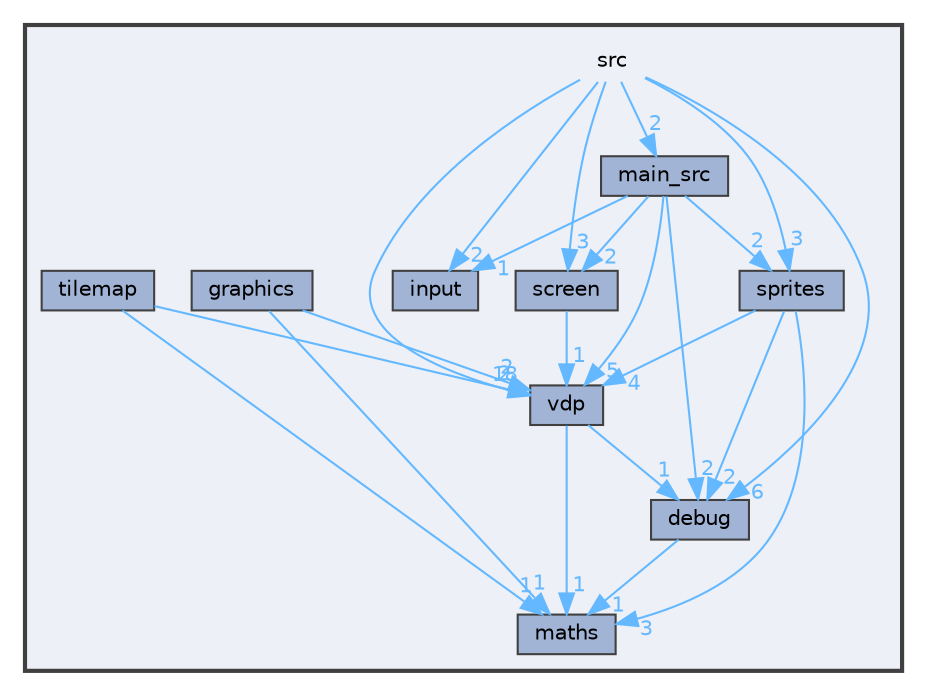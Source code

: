 digraph "src"
{
 // LATEX_PDF_SIZE
  bgcolor="transparent";
  edge [fontname=Helvetica,fontsize=10,labelfontname=Helvetica,labelfontsize=10];
  node [fontname=Helvetica,fontsize=10,shape=box,height=0.2,width=0.4];
  compound=true
  subgraph clusterdir_68267d1309a1af8e8297ef4c3efbcdba {
    graph [ bgcolor="#edf0f7", pencolor="grey25", label="", fontname=Helvetica,fontsize=10 style="filled,bold", URL="dir_68267d1309a1af8e8297ef4c3efbcdba.html",tooltip=""]
    dir_68267d1309a1af8e8297ef4c3efbcdba [shape=plaintext, label="src"];
  dir_44d5bc2300862405dbe586a8cb303c4f [label="debug", fillcolor="#a2b4d6", color="grey25", style="filled", URL="dir_44d5bc2300862405dbe586a8cb303c4f.html",tooltip=""];
  dir_560415a5d2bc4999842279f4fc1debef [label="graphics", fillcolor="#a2b4d6", color="grey25", style="filled", URL="dir_560415a5d2bc4999842279f4fc1debef.html",tooltip=""];
  dir_d365e15d984c8d0205117ee0c40d6716 [label="input", fillcolor="#a2b4d6", color="grey25", style="filled", URL="dir_d365e15d984c8d0205117ee0c40d6716.html",tooltip=""];
  dir_a15fe2aee03495fb641880f48888bd51 [label="main_src", fillcolor="#a2b4d6", color="grey25", style="filled", URL="dir_a15fe2aee03495fb641880f48888bd51.html",tooltip=""];
  dir_faad1d323dbeb8fa5608a69643a716c1 [label="maths", fillcolor="#a2b4d6", color="grey25", style="filled", URL="dir_faad1d323dbeb8fa5608a69643a716c1.html",tooltip=""];
  dir_6d206338494290d33f3362146a903c8a [label="screen", fillcolor="#a2b4d6", color="grey25", style="filled", URL="dir_6d206338494290d33f3362146a903c8a.html",tooltip=""];
  dir_ab1f59485a986c2b15b77f5b461afb35 [label="sprites", fillcolor="#a2b4d6", color="grey25", style="filled", URL="dir_ab1f59485a986c2b15b77f5b461afb35.html",tooltip=""];
  dir_9793949d0833c95fbdc7098b67fac412 [label="tilemap", fillcolor="#a2b4d6", color="grey25", style="filled", URL="dir_9793949d0833c95fbdc7098b67fac412.html",tooltip=""];
  dir_bb06c01e0dbaf610f6bc2d7872b59666 [label="vdp", fillcolor="#a2b4d6", color="grey25", style="filled", URL="dir_bb06c01e0dbaf610f6bc2d7872b59666.html",tooltip=""];
  }
  dir_68267d1309a1af8e8297ef4c3efbcdba->dir_44d5bc2300862405dbe586a8cb303c4f [headlabel="6", labeldistance=1.5 headhref="dir_000009_000000.html" href="dir_000009_000000.html" color="steelblue1" fontcolor="steelblue1"];
  dir_68267d1309a1af8e8297ef4c3efbcdba->dir_6d206338494290d33f3362146a903c8a [headlabel="3", labeldistance=1.5 headhref="dir_000009_000007.html" href="dir_000009_000007.html" color="steelblue1" fontcolor="steelblue1"];
  dir_68267d1309a1af8e8297ef4c3efbcdba->dir_a15fe2aee03495fb641880f48888bd51 [headlabel="2", labeldistance=1.5 headhref="dir_000009_000004.html" href="dir_000009_000004.html" color="steelblue1" fontcolor="steelblue1"];
  dir_68267d1309a1af8e8297ef4c3efbcdba->dir_ab1f59485a986c2b15b77f5b461afb35 [headlabel="3", labeldistance=1.5 headhref="dir_000009_000008.html" href="dir_000009_000008.html" color="steelblue1" fontcolor="steelblue1"];
  dir_68267d1309a1af8e8297ef4c3efbcdba->dir_bb06c01e0dbaf610f6bc2d7872b59666 [headlabel="18", labeldistance=1.5 headhref="dir_000009_000011.html" href="dir_000009_000011.html" color="steelblue1" fontcolor="steelblue1"];
  dir_68267d1309a1af8e8297ef4c3efbcdba->dir_d365e15d984c8d0205117ee0c40d6716 [headlabel="2", labeldistance=1.5 headhref="dir_000009_000003.html" href="dir_000009_000003.html" color="steelblue1" fontcolor="steelblue1"];
  dir_44d5bc2300862405dbe586a8cb303c4f->dir_faad1d323dbeb8fa5608a69643a716c1 [headlabel="1", labeldistance=1.5 headhref="dir_000000_000005.html" href="dir_000000_000005.html" color="steelblue1" fontcolor="steelblue1"];
  dir_560415a5d2bc4999842279f4fc1debef->dir_bb06c01e0dbaf610f6bc2d7872b59666 [headlabel="2", labeldistance=1.5 headhref="dir_000002_000011.html" href="dir_000002_000011.html" color="steelblue1" fontcolor="steelblue1"];
  dir_560415a5d2bc4999842279f4fc1debef->dir_faad1d323dbeb8fa5608a69643a716c1 [headlabel="1", labeldistance=1.5 headhref="dir_000002_000005.html" href="dir_000002_000005.html" color="steelblue1" fontcolor="steelblue1"];
  dir_a15fe2aee03495fb641880f48888bd51->dir_44d5bc2300862405dbe586a8cb303c4f [headlabel="2", labeldistance=1.5 headhref="dir_000004_000000.html" href="dir_000004_000000.html" color="steelblue1" fontcolor="steelblue1"];
  dir_a15fe2aee03495fb641880f48888bd51->dir_6d206338494290d33f3362146a903c8a [headlabel="2", labeldistance=1.5 headhref="dir_000004_000007.html" href="dir_000004_000007.html" color="steelblue1" fontcolor="steelblue1"];
  dir_a15fe2aee03495fb641880f48888bd51->dir_ab1f59485a986c2b15b77f5b461afb35 [headlabel="2", labeldistance=1.5 headhref="dir_000004_000008.html" href="dir_000004_000008.html" color="steelblue1" fontcolor="steelblue1"];
  dir_a15fe2aee03495fb641880f48888bd51->dir_bb06c01e0dbaf610f6bc2d7872b59666 [headlabel="5", labeldistance=1.5 headhref="dir_000004_000011.html" href="dir_000004_000011.html" color="steelblue1" fontcolor="steelblue1"];
  dir_a15fe2aee03495fb641880f48888bd51->dir_d365e15d984c8d0205117ee0c40d6716 [headlabel="1", labeldistance=1.5 headhref="dir_000004_000003.html" href="dir_000004_000003.html" color="steelblue1" fontcolor="steelblue1"];
  dir_6d206338494290d33f3362146a903c8a->dir_bb06c01e0dbaf610f6bc2d7872b59666 [headlabel="1", labeldistance=1.5 headhref="dir_000007_000011.html" href="dir_000007_000011.html" color="steelblue1" fontcolor="steelblue1"];
  dir_ab1f59485a986c2b15b77f5b461afb35->dir_44d5bc2300862405dbe586a8cb303c4f [headlabel="2", labeldistance=1.5 headhref="dir_000008_000000.html" href="dir_000008_000000.html" color="steelblue1" fontcolor="steelblue1"];
  dir_ab1f59485a986c2b15b77f5b461afb35->dir_bb06c01e0dbaf610f6bc2d7872b59666 [headlabel="4", labeldistance=1.5 headhref="dir_000008_000011.html" href="dir_000008_000011.html" color="steelblue1" fontcolor="steelblue1"];
  dir_ab1f59485a986c2b15b77f5b461afb35->dir_faad1d323dbeb8fa5608a69643a716c1 [headlabel="3", labeldistance=1.5 headhref="dir_000008_000005.html" href="dir_000008_000005.html" color="steelblue1" fontcolor="steelblue1"];
  dir_9793949d0833c95fbdc7098b67fac412->dir_bb06c01e0dbaf610f6bc2d7872b59666 [headlabel="2", labeldistance=1.5 headhref="dir_000010_000011.html" href="dir_000010_000011.html" color="steelblue1" fontcolor="steelblue1"];
  dir_9793949d0833c95fbdc7098b67fac412->dir_faad1d323dbeb8fa5608a69643a716c1 [headlabel="1", labeldistance=1.5 headhref="dir_000010_000005.html" href="dir_000010_000005.html" color="steelblue1" fontcolor="steelblue1"];
  dir_bb06c01e0dbaf610f6bc2d7872b59666->dir_44d5bc2300862405dbe586a8cb303c4f [headlabel="1", labeldistance=1.5 headhref="dir_000011_000000.html" href="dir_000011_000000.html" color="steelblue1" fontcolor="steelblue1"];
  dir_bb06c01e0dbaf610f6bc2d7872b59666->dir_faad1d323dbeb8fa5608a69643a716c1 [headlabel="1", labeldistance=1.5 headhref="dir_000011_000005.html" href="dir_000011_000005.html" color="steelblue1" fontcolor="steelblue1"];
}
